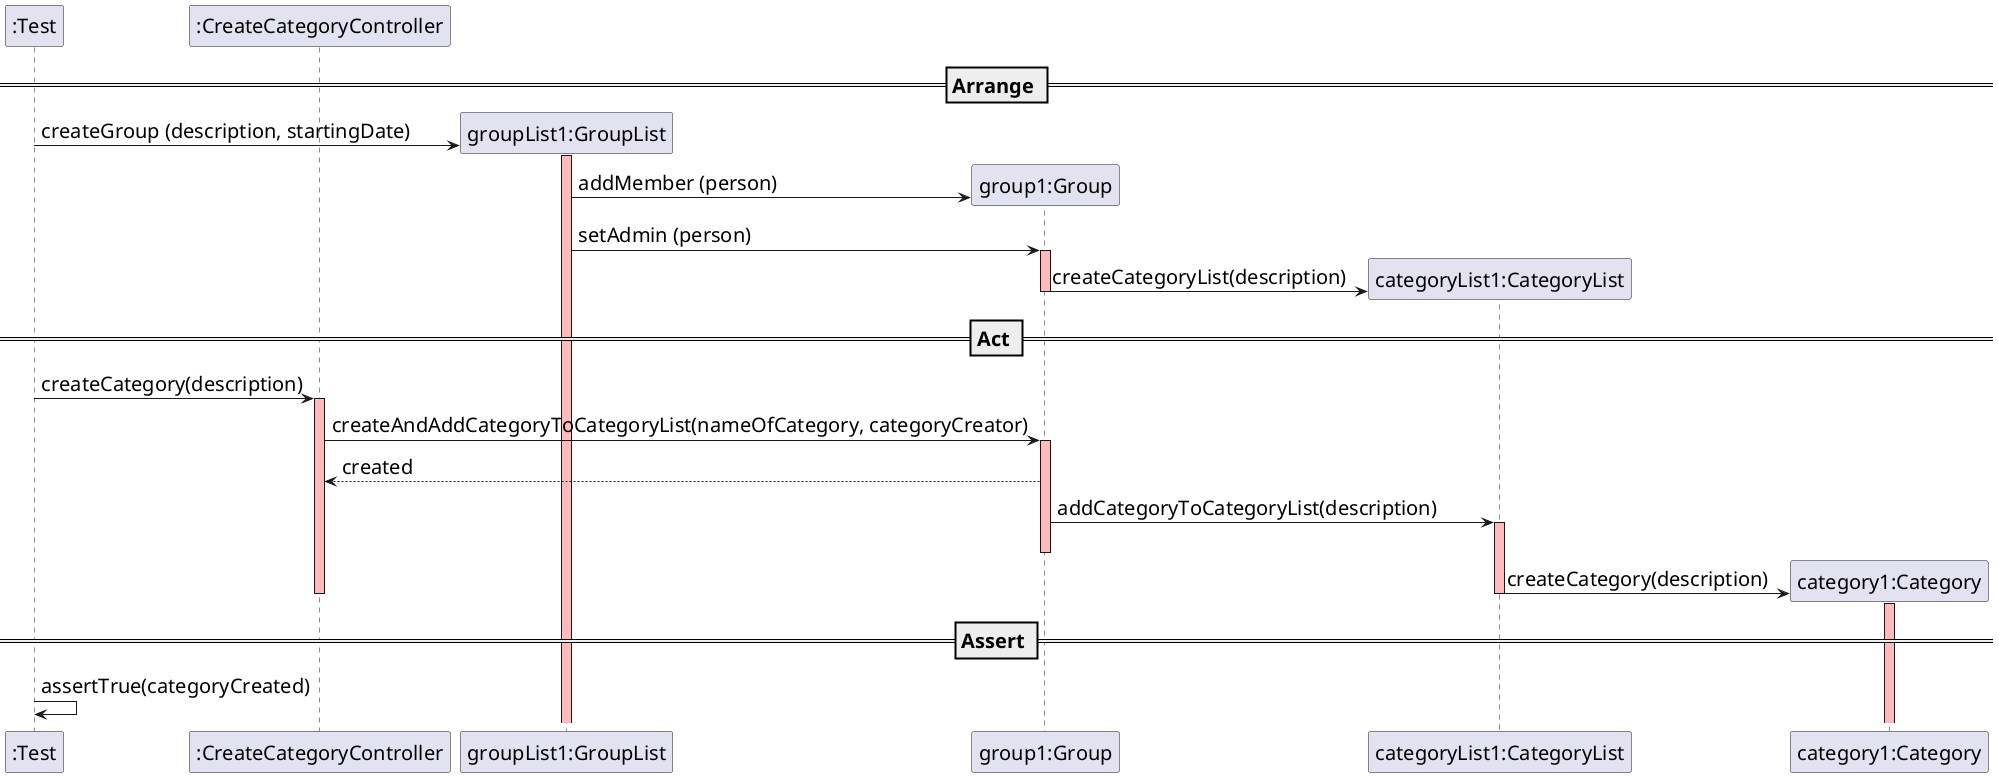 @startuml

skinparam DefaultFontSize 20

create ":Test"

== Arrange ==
create ":CreateCategoryController"
create "groupList1:GroupList"
":Test" -> "groupList1:GroupList" : createGroup (description, startingDate)
activate "groupList1:GroupList" #FFBBBB
create "group1:Group"
"groupList1:GroupList" -> "group1:Group" : addMember (person)
"groupList1:GroupList" -> "group1:Group" : setAdmin (person)

activate "group1:Group" #FFBBBB
create "categoryList1:CategoryList"
"group1:Group" -> "categoryList1:CategoryList" :  createCategoryList(description)
deactivate "group1:Group" #FFBBBB





== Act ==
":Test" -> ":CreateCategoryController" : createCategory(description)
activate ":CreateCategoryController" #FFBBBB

":CreateCategoryController" -> "group1:Group" : createAndAddCategoryToCategoryList(nameOfCategory, categoryCreator)
activate "group1:Group" #FFBBBB
"group1:Group" -->":CreateCategoryController" :created

"group1:Group" -> "categoryList1:CategoryList" : addCategoryToCategoryList(description)
activate "categoryList1:CategoryList" #FFBBBB
deactivate "group1:Group" #FFBBBB

create "category1:Category"
"categoryList1:CategoryList" -> "category1:Category"  : createCategory(description)
activate "category1:Category" #FFBBBB

deactivate ":CreateCategoryController" #FFBBBB
deactivate "group1:Group" #FFBBBB
deactivate "categoryList1:CategoryList"
deactivate "category1:Category"





== Assert ==
":Test" -> ":Test" : assertTrue(categoryCreated)
@enduml